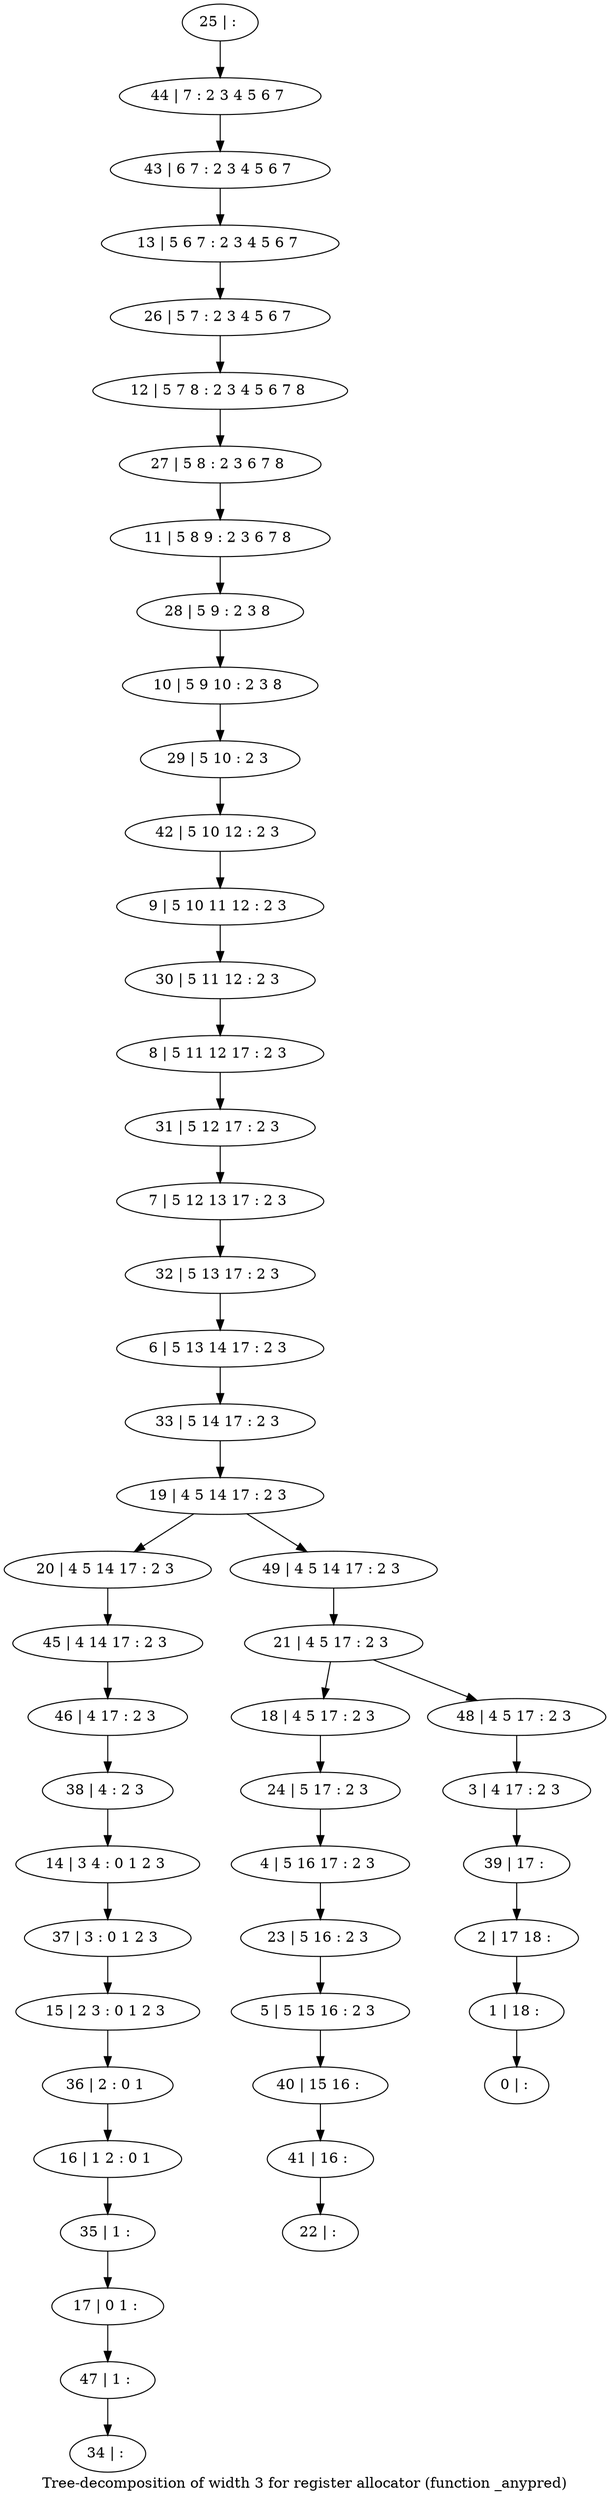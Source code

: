digraph G {
graph [label="Tree-decomposition of width 3 for register allocator (function _anypred)"]
0[label="0 | : "];
1[label="1 | 18 : "];
2[label="2 | 17 18 : "];
3[label="3 | 4 17 : 2 3 "];
4[label="4 | 5 16 17 : 2 3 "];
5[label="5 | 5 15 16 : 2 3 "];
6[label="6 | 5 13 14 17 : 2 3 "];
7[label="7 | 5 12 13 17 : 2 3 "];
8[label="8 | 5 11 12 17 : 2 3 "];
9[label="9 | 5 10 11 12 : 2 3 "];
10[label="10 | 5 9 10 : 2 3 8 "];
11[label="11 | 5 8 9 : 2 3 6 7 8 "];
12[label="12 | 5 7 8 : 2 3 4 5 6 7 8 "];
13[label="13 | 5 6 7 : 2 3 4 5 6 7 "];
14[label="14 | 3 4 : 0 1 2 3 "];
15[label="15 | 2 3 : 0 1 2 3 "];
16[label="16 | 1 2 : 0 1 "];
17[label="17 | 0 1 : "];
18[label="18 | 4 5 17 : 2 3 "];
19[label="19 | 4 5 14 17 : 2 3 "];
20[label="20 | 4 5 14 17 : 2 3 "];
21[label="21 | 4 5 17 : 2 3 "];
22[label="22 | : "];
23[label="23 | 5 16 : 2 3 "];
24[label="24 | 5 17 : 2 3 "];
25[label="25 | : "];
26[label="26 | 5 7 : 2 3 4 5 6 7 "];
27[label="27 | 5 8 : 2 3 6 7 8 "];
28[label="28 | 5 9 : 2 3 8 "];
29[label="29 | 5 10 : 2 3 "];
30[label="30 | 5 11 12 : 2 3 "];
31[label="31 | 5 12 17 : 2 3 "];
32[label="32 | 5 13 17 : 2 3 "];
33[label="33 | 5 14 17 : 2 3 "];
34[label="34 | : "];
35[label="35 | 1 : "];
36[label="36 | 2 : 0 1 "];
37[label="37 | 3 : 0 1 2 3 "];
38[label="38 | 4 : 2 3 "];
39[label="39 | 17 : "];
40[label="40 | 15 16 : "];
41[label="41 | 16 : "];
42[label="42 | 5 10 12 : 2 3 "];
43[label="43 | 6 7 : 2 3 4 5 6 7 "];
44[label="44 | 7 : 2 3 4 5 6 7 "];
45[label="45 | 4 14 17 : 2 3 "];
46[label="46 | 4 17 : 2 3 "];
47[label="47 | 1 : "];
48[label="48 | 4 5 17 : 2 3 "];
49[label="49 | 4 5 14 17 : 2 3 "];
23->5 ;
4->23 ;
24->4 ;
18->24 ;
35->17 ;
16->35 ;
36->16 ;
15->36 ;
37->15 ;
14->37 ;
38->14 ;
5->40 ;
41->22 ;
40->41 ;
20->45 ;
46->38 ;
45->46 ;
47->34 ;
17->47 ;
25->44 ;
44->43 ;
43->13 ;
13->26 ;
26->12 ;
12->27 ;
27->11 ;
11->28 ;
28->10 ;
10->29 ;
29->42 ;
42->9 ;
9->30 ;
30->8 ;
8->31 ;
31->7 ;
7->32 ;
32->6 ;
6->33 ;
33->19 ;
3->39 ;
39->2 ;
2->1 ;
1->0 ;
48->3 ;
49->21 ;
21->18 ;
21->48 ;
19->20 ;
19->49 ;
}
